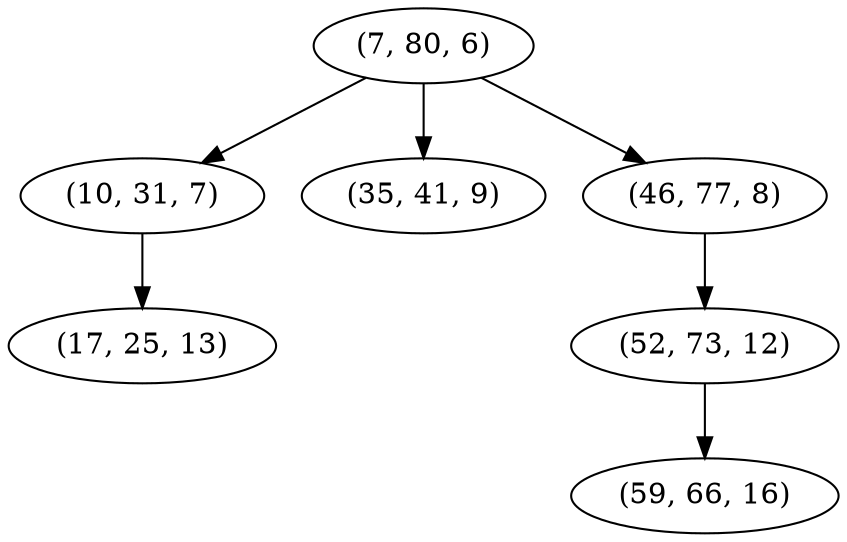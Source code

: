 digraph tree {
    "(7, 80, 6)";
    "(10, 31, 7)";
    "(17, 25, 13)";
    "(35, 41, 9)";
    "(46, 77, 8)";
    "(52, 73, 12)";
    "(59, 66, 16)";
    "(7, 80, 6)" -> "(10, 31, 7)";
    "(7, 80, 6)" -> "(35, 41, 9)";
    "(7, 80, 6)" -> "(46, 77, 8)";
    "(10, 31, 7)" -> "(17, 25, 13)";
    "(46, 77, 8)" -> "(52, 73, 12)";
    "(52, 73, 12)" -> "(59, 66, 16)";
}
